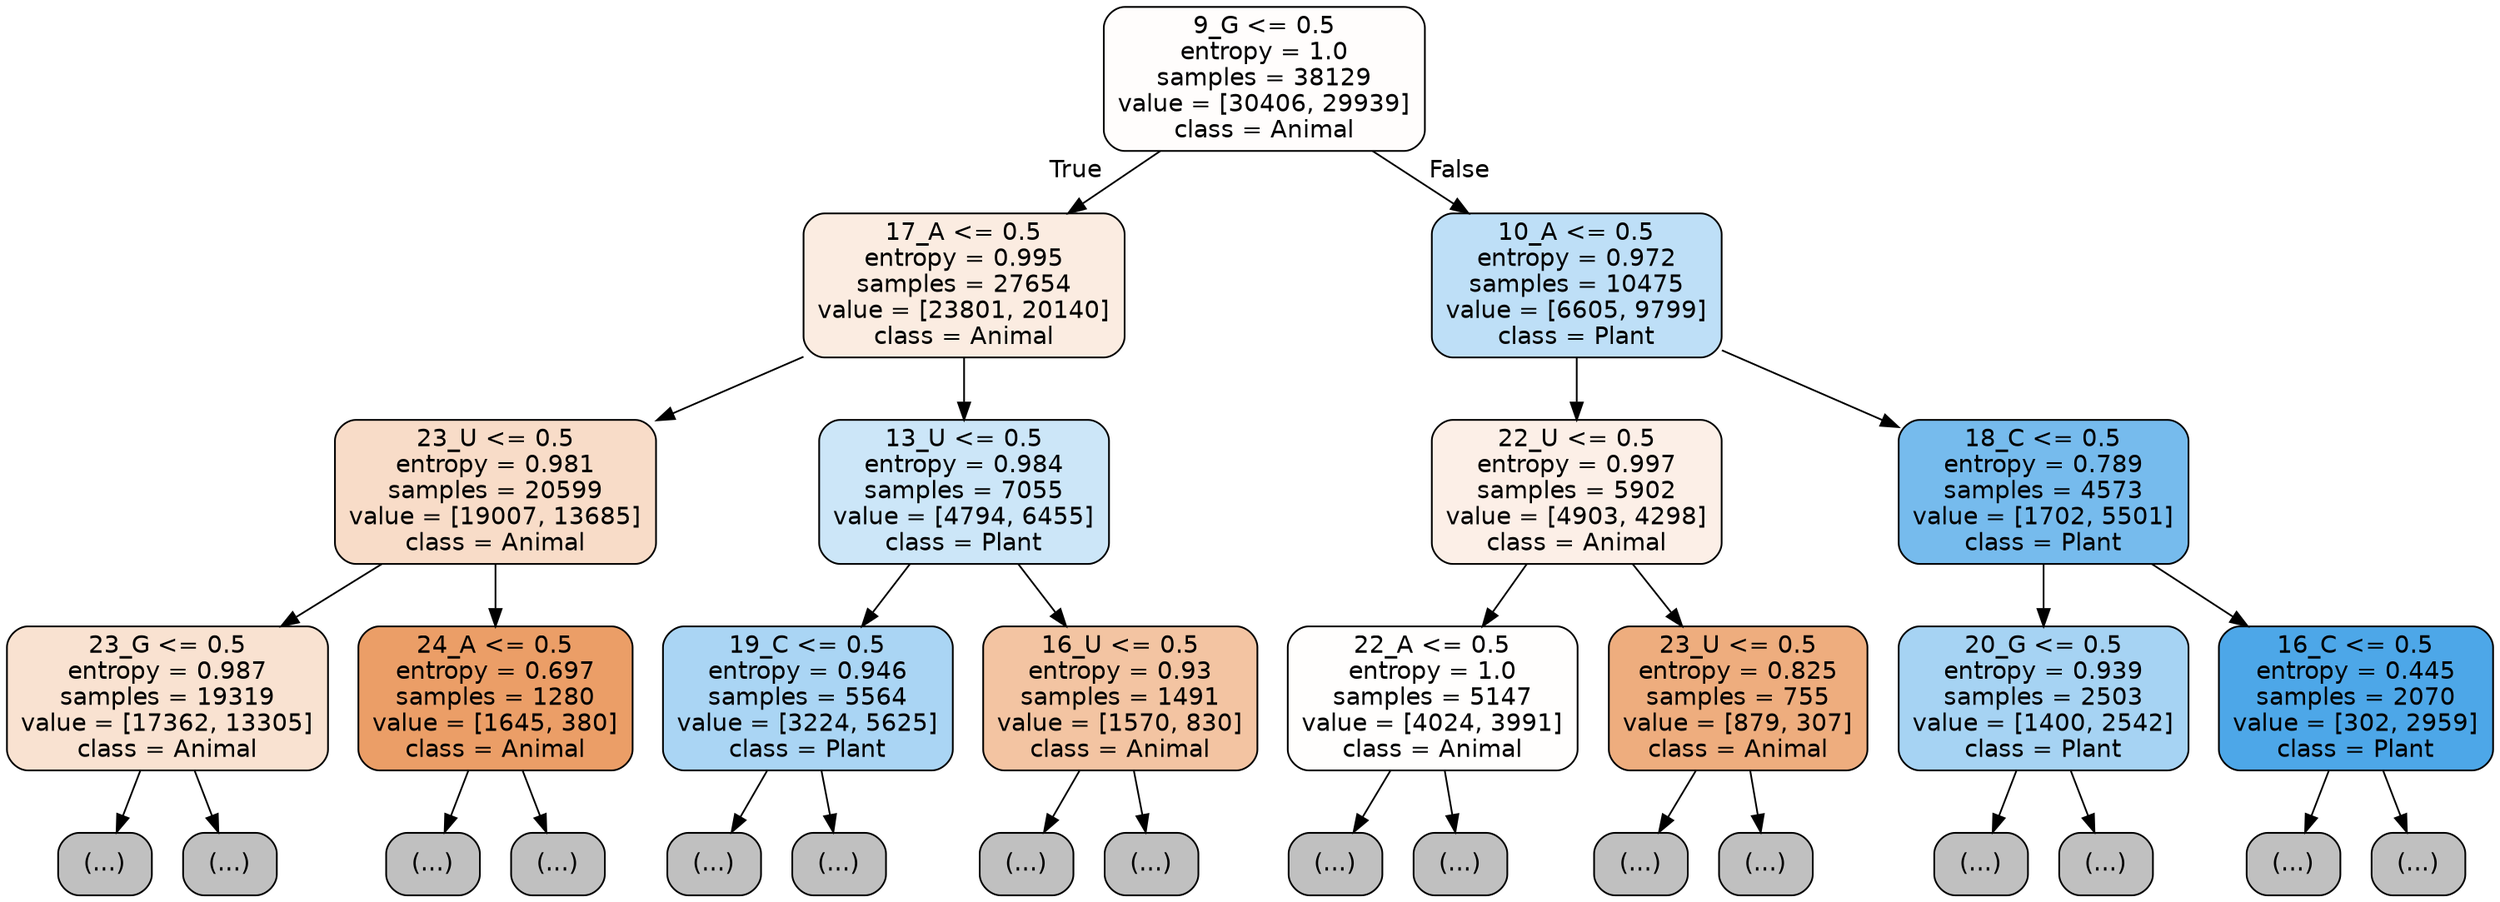 digraph Tree {
node [shape=box, style="filled, rounded", color="black", fontname="helvetica"] ;
edge [fontname="helvetica"] ;
0 [label="9_G <= 0.5\nentropy = 1.0\nsamples = 38129\nvalue = [30406, 29939]\nclass = Animal", fillcolor="#fffdfc"] ;
1 [label="17_A <= 0.5\nentropy = 0.995\nsamples = 27654\nvalue = [23801, 20140]\nclass = Animal", fillcolor="#fbece1"] ;
0 -> 1 [labeldistance=2.5, labelangle=45, headlabel="True"] ;
2 [label="23_U <= 0.5\nentropy = 0.981\nsamples = 20599\nvalue = [19007, 13685]\nclass = Animal", fillcolor="#f8dcc8"] ;
1 -> 2 ;
3 [label="23_G <= 0.5\nentropy = 0.987\nsamples = 19319\nvalue = [17362, 13305]\nclass = Animal", fillcolor="#f9e2d1"] ;
2 -> 3 ;
4 [label="(...)", fillcolor="#C0C0C0"] ;
3 -> 4 ;
8599 [label="(...)", fillcolor="#C0C0C0"] ;
3 -> 8599 ;
9046 [label="24_A <= 0.5\nentropy = 0.697\nsamples = 1280\nvalue = [1645, 380]\nclass = Animal", fillcolor="#eb9e67"] ;
2 -> 9046 ;
9047 [label="(...)", fillcolor="#C0C0C0"] ;
9046 -> 9047 ;
9434 [label="(...)", fillcolor="#C0C0C0"] ;
9046 -> 9434 ;
9479 [label="13_U <= 0.5\nentropy = 0.984\nsamples = 7055\nvalue = [4794, 6455]\nclass = Plant", fillcolor="#cce6f8"] ;
1 -> 9479 ;
9480 [label="19_C <= 0.5\nentropy = 0.946\nsamples = 5564\nvalue = [3224, 5625]\nclass = Plant", fillcolor="#aad5f4"] ;
9479 -> 9480 ;
9481 [label="(...)", fillcolor="#C0C0C0"] ;
9480 -> 9481 ;
11012 [label="(...)", fillcolor="#C0C0C0"] ;
9480 -> 11012 ;
11541 [label="16_U <= 0.5\nentropy = 0.93\nsamples = 1491\nvalue = [1570, 830]\nclass = Animal", fillcolor="#f3c4a2"] ;
9479 -> 11541 ;
11542 [label="(...)", fillcolor="#C0C0C0"] ;
11541 -> 11542 ;
12195 [label="(...)", fillcolor="#C0C0C0"] ;
11541 -> 12195 ;
12362 [label="10_A <= 0.5\nentropy = 0.972\nsamples = 10475\nvalue = [6605, 9799]\nclass = Plant", fillcolor="#bedff7"] ;
0 -> 12362 [labeldistance=2.5, labelangle=-45, headlabel="False"] ;
12363 [label="22_U <= 0.5\nentropy = 0.997\nsamples = 5902\nvalue = [4903, 4298]\nclass = Animal", fillcolor="#fcefe7"] ;
12362 -> 12363 ;
12364 [label="22_A <= 0.5\nentropy = 1.0\nsamples = 5147\nvalue = [4024, 3991]\nclass = Animal", fillcolor="#fffefd"] ;
12363 -> 12364 ;
12365 [label="(...)", fillcolor="#C0C0C0"] ;
12364 -> 12365 ;
14674 [label="(...)", fillcolor="#C0C0C0"] ;
12364 -> 14674 ;
14991 [label="23_U <= 0.5\nentropy = 0.825\nsamples = 755\nvalue = [879, 307]\nclass = Animal", fillcolor="#eead7e"] ;
12363 -> 14991 ;
14992 [label="(...)", fillcolor="#C0C0C0"] ;
14991 -> 14992 ;
15305 [label="(...)", fillcolor="#C0C0C0"] ;
14991 -> 15305 ;
15340 [label="18_C <= 0.5\nentropy = 0.789\nsamples = 4573\nvalue = [1702, 5501]\nclass = Plant", fillcolor="#76bbed"] ;
12362 -> 15340 ;
15341 [label="20_G <= 0.5\nentropy = 0.939\nsamples = 2503\nvalue = [1400, 2542]\nclass = Plant", fillcolor="#a6d3f3"] ;
15340 -> 15341 ;
15342 [label="(...)", fillcolor="#C0C0C0"] ;
15341 -> 15342 ;
16105 [label="(...)", fillcolor="#C0C0C0"] ;
15341 -> 16105 ;
16354 [label="16_C <= 0.5\nentropy = 0.445\nsamples = 2070\nvalue = [302, 2959]\nclass = Plant", fillcolor="#4da7e8"] ;
15340 -> 16354 ;
16355 [label="(...)", fillcolor="#C0C0C0"] ;
16354 -> 16355 ;
16572 [label="(...)", fillcolor="#C0C0C0"] ;
16354 -> 16572 ;
}